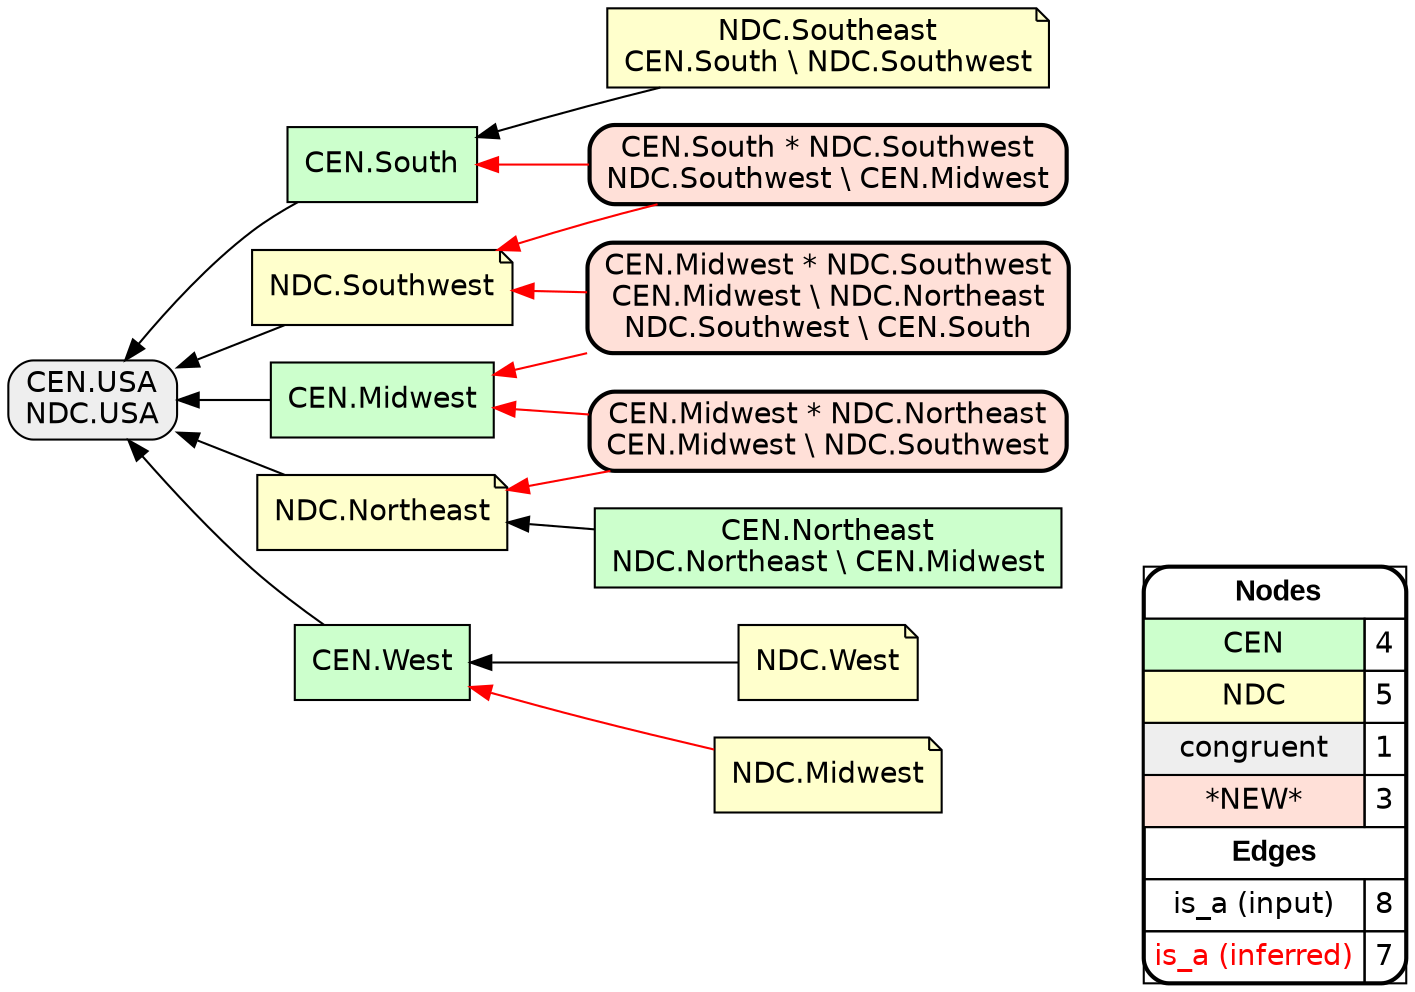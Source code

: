 digraph{
rankdir=RL
node[shape=box style=filled fillcolor="#CCFFCC" fontname="helvetica"] 
"CEN.Midwest"
"CEN.South"
"CEN.West"
"CEN.Northeast\nNDC.Northeast \\ CEN.Midwest"
node[shape=note style=filled fillcolor="#FFFFCC" fontname="helvetica"] 
"NDC.Northeast"
"NDC.Midwest"
"NDC.Southwest"
"NDC.West"
"NDC.Southeast\nCEN.South \\ NDC.Southwest"
node[shape=box style="filled,rounded" fillcolor="#EEEEEE" fontname="helvetica"] 
"CEN.USA\nNDC.USA"
node[shape=box style="filled,rounded,bold" fillcolor="#FFE0D8" fontname="helvetica"] 
"CEN.Midwest * NDC.Southwest\nCEN.Midwest \\ NDC.Northeast\nNDC.Southwest \\ CEN.South"
"CEN.South * NDC.Southwest\nNDC.Southwest \\ CEN.Midwest"
"CEN.Midwest * NDC.Northeast\nCEN.Midwest \\ NDC.Southwest"
edge[arrowhead=normal style=dotted color="#000000" constraint=true penwidth=1]
edge[arrowhead=normal style=solid color="#000000" constraint=true penwidth=1]
"NDC.Northeast" -> "CEN.USA\nNDC.USA"
"NDC.Southeast\nCEN.South \\ NDC.Southwest" -> "CEN.South"
"NDC.Southwest" -> "CEN.USA\nNDC.USA"
"CEN.West" -> "CEN.USA\nNDC.USA"
"CEN.South" -> "CEN.USA\nNDC.USA"
"CEN.Midwest" -> "CEN.USA\nNDC.USA"
"CEN.Northeast\nNDC.Northeast \\ CEN.Midwest" -> "NDC.Northeast"
"NDC.West" -> "CEN.West"
edge[arrowhead=normal style=solid color="#FF0000" constraint=true penwidth=1]
"CEN.Midwest * NDC.Northeast\nCEN.Midwest \\ NDC.Southwest" -> "CEN.Midwest"
"CEN.Midwest * NDC.Southwest\nCEN.Midwest \\ NDC.Northeast\nNDC.Southwest \\ CEN.South" -> "NDC.Southwest"
"CEN.Midwest * NDC.Southwest\nCEN.Midwest \\ NDC.Northeast\nNDC.Southwest \\ CEN.South" -> "CEN.Midwest"
"NDC.Midwest" -> "CEN.West"
"CEN.South * NDC.Southwest\nNDC.Southwest \\ CEN.Midwest" -> "NDC.Southwest"
"CEN.Midwest * NDC.Northeast\nCEN.Midwest \\ NDC.Southwest" -> "NDC.Northeast"
"CEN.South * NDC.Southwest\nNDC.Southwest \\ CEN.Midwest" -> "CEN.South"
node[shape=box] 
{rank=source Legend [fillcolor= white margin=0 label=< 
 <TABLE BORDER="0" CELLBORDER="1" CELLSPACING="0" CELLPADDING="4"> 
<TR> <TD COLSPAN="2"><font face="Arial Black"> Nodes</font></TD> </TR> 
<TR> 
 <TD bgcolor="#CCFFCC" fontname="helvetica">CEN</TD> 
 <TD>4</TD> 
 </TR> 
<TR> 
 <TD bgcolor="#FFFFCC" fontname="helvetica">NDC</TD> 
 <TD>5</TD> 
 </TR> 
<TR> 
 <TD bgcolor="#EEEEEE" fontname="helvetica">congruent</TD> 
 <TD>1</TD> 
 </TR> 
<TR> 
 <TD bgcolor="#FFE0D8" fontname="helvetica">*NEW*</TD> 
 <TD>3</TD> 
 </TR> 
<TR> <TD COLSPAN="2"><font face = "Arial Black"> Edges </font></TD> </TR> 
<TR> 
 <TD><font color ="#000000">is_a (input)</font></TD><TD>8</TD>
</TR>
<TR> 
 <TD><font color ="#FF0000">is_a (inferred)</font></TD><TD>7</TD>
</TR>
</TABLE> 
 >] } 
}